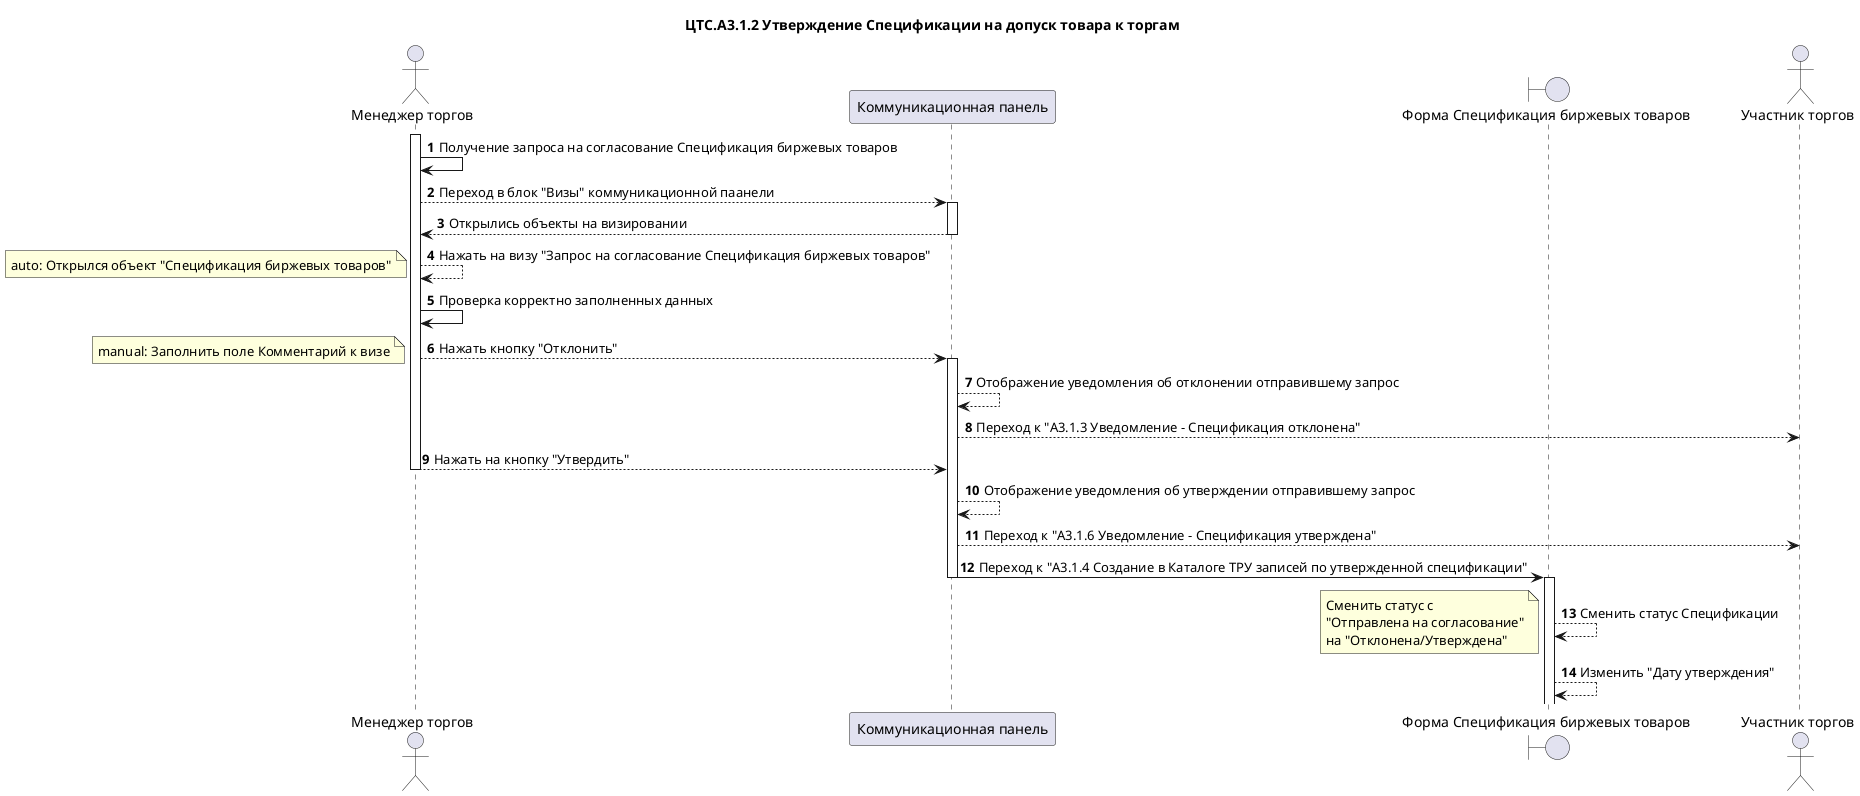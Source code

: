 @startuml "ЦТС.А3.1 Допуск товара к торгам"
title "ЦТС.А3.1.2 Утверждение Спецификации на допуск товара к торгам"
actor "Менеджер торгов" as UserCTS
participant "Коммуникационная панель" as CommunicationPanel
boundary "Форма Спецификация биржевых товаров" as Specification
actor "Участник торгов" as User

autonumber

activate UserCTS
UserCTS->UserCTS: Получение запроса на согласование Спецификация биржевых товаров


UserCTS-->CommunicationPanel: Переход в блок "Визы" коммуникационной паанели
activate CommunicationPanel
CommunicationPanel-->UserCTS: Открылись объекты на визировании
deactivate CommunicationPanel
UserCTS-->UserCTS: Нажать на визу "Запрос на согласование Спецификация биржевых товаров"

note left
 auto: Открылся объект "Спецификация биржевых товаров"
end note 

UserCTS->UserCTS: Проверка корректно заполненных данных

        UserCTS-->CommunicationPanel: Нажать кнопку "Отклонить"
    note left
         manual: Заполнить поле Комментарий к визе
    end note
    activate CommunicationPanel

CommunicationPanel-->CommunicationPanel: Отображение уведомления об отклонении отправившему запрос

CommunicationPanel-->User: Переход к "А3.1.3 Уведомление – Спецификация отклонена"

UserCTS-->CommunicationPanel: Нажать на кнопку "Утвердить"
deactivate UserCTS
CommunicationPanel-->CommunicationPanel: Отображение уведомления об утверждении отправившему запрос
deactivate UserCTS
CommunicationPanel-->User: Переход к "А3.1.6 Уведомление – Спецификация утверждена"

CommunicationPanel->Specification: Переход к "А3.1.4 Создание в Каталоге ТРУ записей по утвержденной спецификации"
deactivate CommunicationPanel
activate Specification
Specification-->Specification: Сменить статус Спецификации
note left
    Сменить статус с
    "Отправлена на согласование"
    на "Отклонена/Утверждена"
end note
Specification-->Specification: Изменить "Дату утверждения"

@enduml